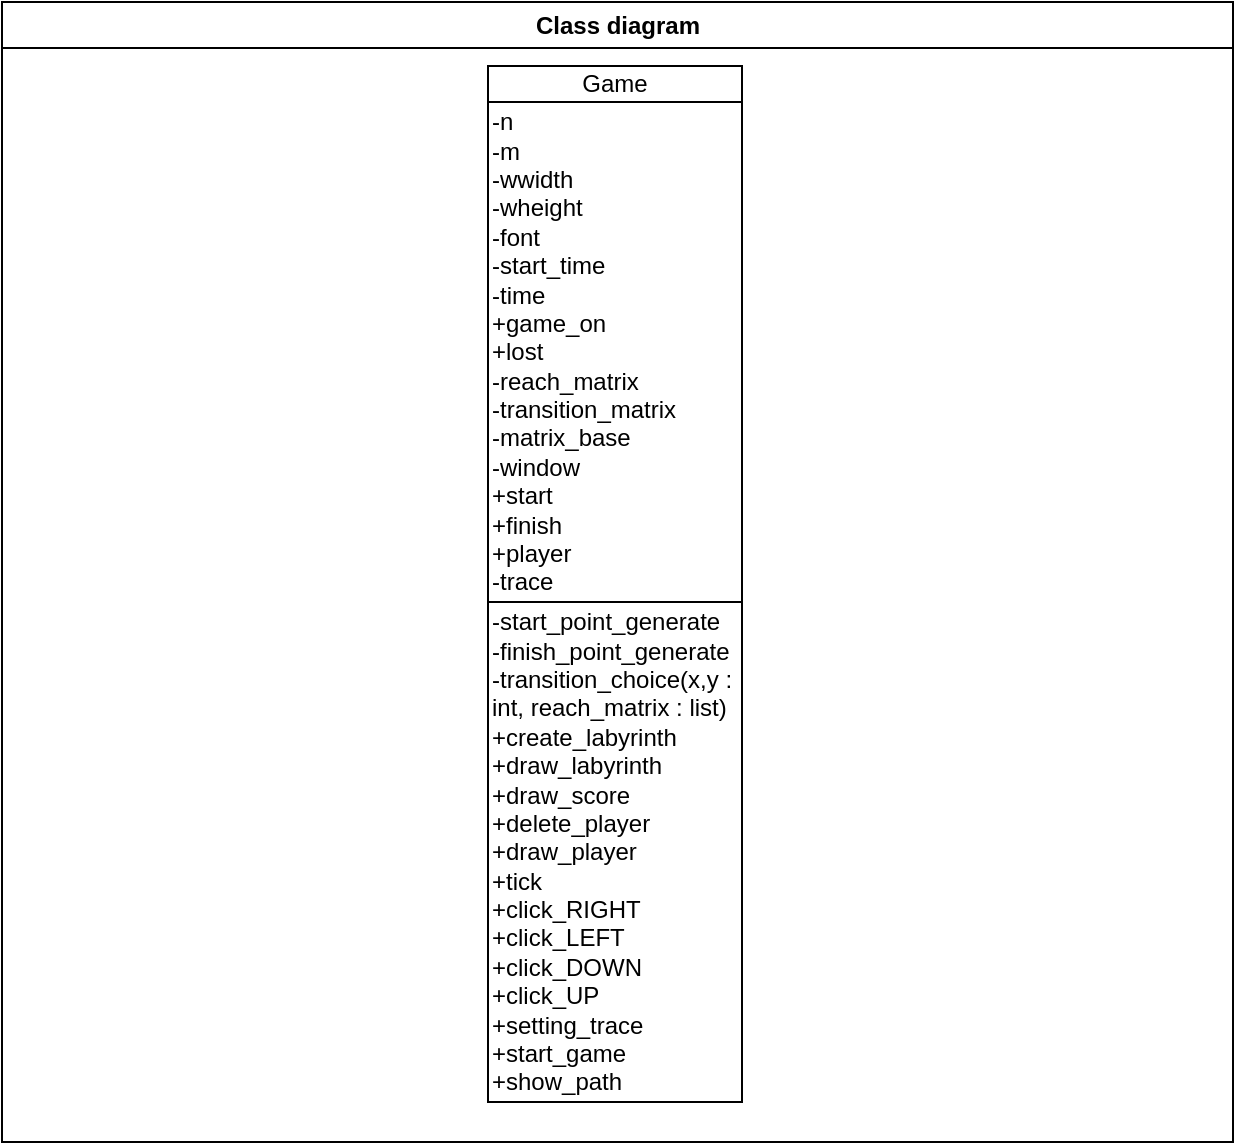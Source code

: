 <mxfile version="21.3.6" type="device">
  <diagram name="Page-1" id="e7e014a7-5840-1c2e-5031-d8a46d1fe8dd">
    <mxGraphModel dx="989" dy="501" grid="1" gridSize="10" guides="1" tooltips="1" connect="1" arrows="1" fold="1" page="1" pageScale="1" pageWidth="1169" pageHeight="826" background="none" math="0" shadow="0">
      <root>
        <mxCell id="0" />
        <mxCell id="1" parent="0" />
        <mxCell id="3" value="Class diagram" style="swimlane;whiteSpace=wrap" parent="1" vertex="1">
          <mxGeometry x="277" y="128" width="615.5" height="570" as="geometry" />
        </mxCell>
        <mxCell id="CN2PKZ3N-3mVP35vAMMj-41" value="Game" style="whiteSpace=wrap;" vertex="1" parent="3">
          <mxGeometry x="243" y="32" width="127" height="18" as="geometry" />
        </mxCell>
        <mxCell id="CN2PKZ3N-3mVP35vAMMj-42" value="-n&#xa;-m&#xa;-wwidth&#xa;-wheight&#xa;-font&#xa;-start_time&#xa;-time&#xa;+game_on&#xa;+lost&#xa;-reach_matrix&#xa;-transition_matrix&#xa;-matrix_base&#xa;-window&#xa;+start&#xa;+finish&#xa;+player&#xa;-trace" style="whiteSpace=wrap;align=left;" vertex="1" parent="3">
          <mxGeometry x="243" y="50" width="127" height="250" as="geometry" />
        </mxCell>
        <mxCell id="CN2PKZ3N-3mVP35vAMMj-43" value="-start_point_generate&#xa;-finish_point_generate&#xa;-transition_choice(x,y : int, reach_matrix : list)&#xa;+create_labyrinth&#xa;+draw_labyrinth&#xa;+draw_score&#xa;+delete_player&#xa;+draw_player&#xa;+tick&#xa;+click_RIGHT&#xa;+click_LEFT&#xa;+click_DOWN&#xa;+click_UP&#xa;+setting_trace&#xa;+start_game&#xa;+show_path" style="whiteSpace=wrap;align=left;direction=west;" vertex="1" parent="3">
          <mxGeometry x="243" y="300" width="127" height="250" as="geometry" />
        </mxCell>
      </root>
    </mxGraphModel>
  </diagram>
</mxfile>
